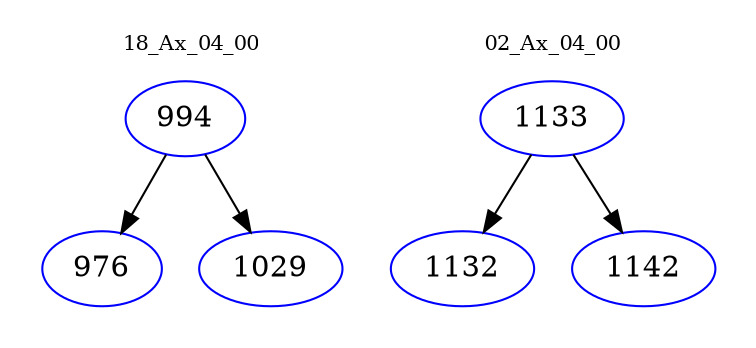 digraph{
subgraph cluster_0 {
color = white
label = "18_Ax_04_00";
fontsize=10;
T0_994 [label="994", color="blue"]
T0_994 -> T0_976 [color="black"]
T0_976 [label="976", color="blue"]
T0_994 -> T0_1029 [color="black"]
T0_1029 [label="1029", color="blue"]
}
subgraph cluster_1 {
color = white
label = "02_Ax_04_00";
fontsize=10;
T1_1133 [label="1133", color="blue"]
T1_1133 -> T1_1132 [color="black"]
T1_1132 [label="1132", color="blue"]
T1_1133 -> T1_1142 [color="black"]
T1_1142 [label="1142", color="blue"]
}
}
